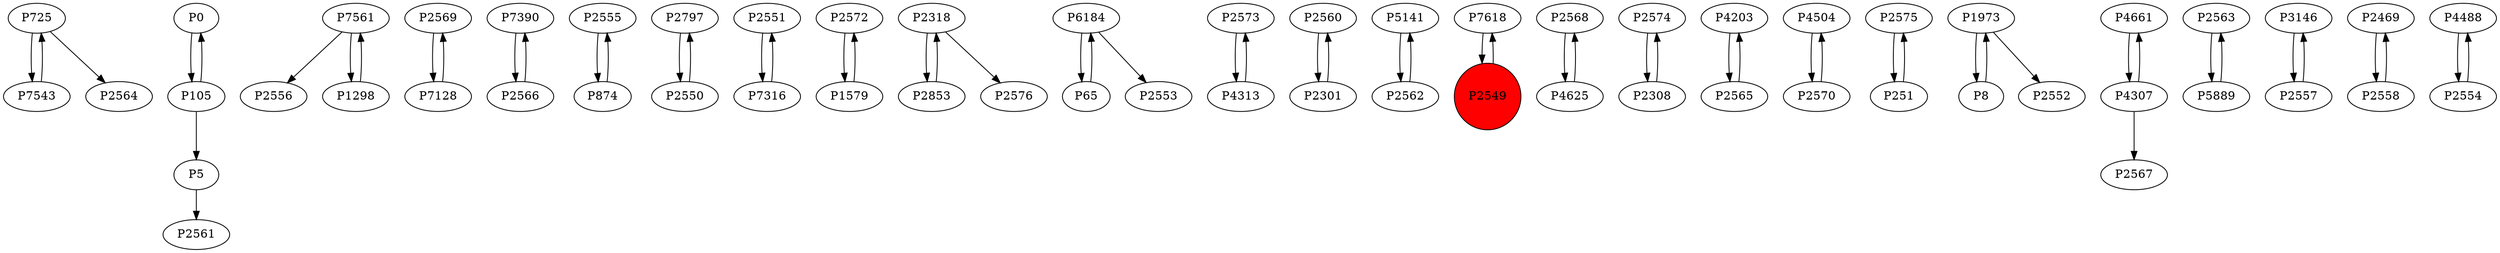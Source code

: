 digraph {
	P725 -> P7543
	P0 -> P105
	P7561 -> P2556
	P7543 -> P725
	P2569 -> P7128
	P7390 -> P2566
	P2555 -> P874
	P2797 -> P2550
	P2551 -> P7316
	P2572 -> P1579
	P2318 -> P2853
	P6184 -> P65
	P2573 -> P4313
	P2560 -> P2301
	P5141 -> P2562
	P7618 -> P2549
	P2566 -> P7390
	P2301 -> P2560
	P2568 -> P4625
	P2574 -> P2308
	P2562 -> P5141
	P4203 -> P2565
	P4313 -> P2573
	P4504 -> P2570
	P2318 -> P2576
	P2853 -> P2318
	P2575 -> P251
	P105 -> P5
	P1298 -> P7561
	P2549 -> P7618
	P1973 -> P8
	P4625 -> P2568
	P4661 -> P4307
	P4307 -> P2567
	P2563 -> P5889
	P2550 -> P2797
	P65 -> P6184
	P7316 -> P2551
	P3146 -> P2557
	P2469 -> P2558
	P7561 -> P1298
	P725 -> P2564
	P105 -> P0
	P2565 -> P4203
	P6184 -> P2553
	P8 -> P1973
	P251 -> P2575
	P4307 -> P4661
	P5 -> P2561
	P2570 -> P4504
	P2308 -> P2574
	P2557 -> P3146
	P1973 -> P2552
	P7128 -> P2569
	P5889 -> P2563
	P874 -> P2555
	P1579 -> P2572
	P4488 -> P2554
	P2558 -> P2469
	P2554 -> P4488
	P2549 [shape=circle]
	P2549 [style=filled]
	P2549 [fillcolor=red]
}